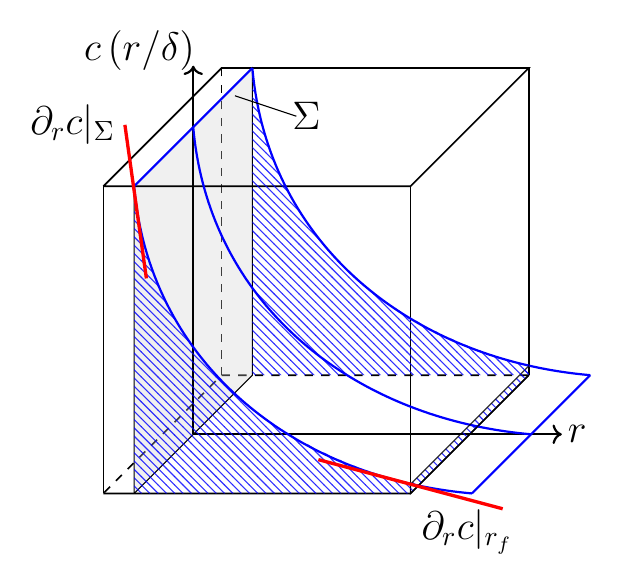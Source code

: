 \begin{tikzpicture}[scale=1.3]
   \usetikzlibrary{patterns}
    % color plic plane
    \tikzstyle{plicfill} = [fill=black!20,fill opacity=0.3]
    % color plic plane-cell face
    \tikzstyle{cellfill} = [fill=black!30,fill opacity=0.8]
   % average concentration
    \tikzstyle{concfill} = [pattern=north west lines, opacity=0.8, pattern color=blue]
   % color flux area
    \tikzstyle{fluxfill} = [fill=gray!20,fill opacity=0.6]
   % annotations
    \tikzstyle{ann} = [fill=white,font=\footnotesize,inner sep=1pt]
   % general faces
    \tikzstyle{ghostfill} = [fill=white]
   % lines of drawing
    \tikzstyle{generalline} = [draw=black!100,semithick]
    \tikzstyle{coordinate} = [draw=black!100,thick]
    \tikzstyle{helpline} = [draw=black!100,thin]
    \tikzstyle{generaldashedline} = [dashed,draw=black!100,semithick]

  % cube coordinates
   \newcommand{\cubewidth}{3}
   \newcommand{\xc}{0.0}
   \newcommand{\yc}{0.0}
   \newcommand{\zc}{0.0}
   \coordinate (p1) at (\xc,\yc,\zc);
   \coordinate (p2) at (\xc+\cubewidth,\yc,\zc);
   \coordinate (p3) at (\xc+\cubewidth,\yc,\zc-\cubewidth);
   \coordinate (p4) at (\xc,\yc,\zc-\cubewidth);
   \coordinate (p5) at (\xc,\yc+\cubewidth,\zc);
   \coordinate (p6) at (\xc+\cubewidth,\yc+\cubewidth,\zc);
   \coordinate (p7) at (\xc+\cubewidth,\yc+\cubewidth,\zc-\cubewidth);
   \coordinate (p8) at (\xc,\yc+\cubewidth,\zc-\cubewidth);

   % cube bottom
   \draw[generalline] (p1)--(p2)--(p3);
   \draw[generaldashedline](p3)--(p4)--(p1);
  % cube back
   \draw[generalline] (p3)--(p7);
   \draw[generaldashedline] (p4)--(p8);

   % face coordinates
   \coordinate (pl1) at (\xc+0.1*\cubewidth,\yc,\zc);
   \coordinate (pl2) at (\xc+0.1*\cubewidth,\yc,\zc-\cubewidth);
   \coordinate (pl3) at (\xc+\cubewidth,\yc+0.2*\cubewidth,\zc-\cubewidth);
   \coordinate (pl4) at (\xc+0.1*\cubewidth,\yc+\cubewidth,\zc-\cubewidth);
   \coordinate (pl5) at (0.1*\cubewidth,\yc+\cubewidth,\zc);

  %\filldraw[plicfill] (pl1)--(pl2)--(pl4)--(pl5)--(pl1);
  %\filldraw[ghostfill] (pl1)--(pl5)--(p5)--(p1)--(pl1);
 % \filldraw[ghostfill] (pl5)--(pl4)--(p8)--(p5);

  % original coordinate system
  \newcommand{\coordlength}{0.2*\cubewidth}
  \newcommand{\cdist}{0.2*\cubewidth}
  \newcommand{\adist}{0.28*\cubewidth}
  \coordinate (c0) at (\xc-\cdist,\yc-\cdist,\zc+\cdist);
 % \coordinate (cxe) at (\xc-\cdist+\coordlength,\yc-\cdist,\zc+\cdist);
 % \draw[arrows=->,coordinate] (c0)--(cxe);
 % \coordinate (cxa) at (\xc-\cdist+\adist,\yc-\cdist,\zc+\cdist);
%  \draw[ann] (cxa) node {$x$};
 % \coordinate (cye) at (\xc-\cdist,\yc-\cdist+\coordlength,\zc+\cdist);
 % \draw[arrows=->,coordinate] (c0)--(cye);
%  \coordinate (cya) at (\xc-\cdist,\yc-\cdist+\adist,\zc+\cdist);
%  \draw[ann] (cya) node {$z$};
 % \coordinate (cze) at (\xc-\cdist,\yc-\cdist,\zc+\cdist-\coordlength);
%  \draw[arrows=->,coordinate] (c0)--(cze);
 % \coordinate (cza) at (\xc-\cdist,\yc-\cdist,\zc+\cdist-\adist);
%  \draw[ann] (cza) node {$y$};


  % plic face
  \filldraw[plicfill] (pl1)--(pl2)--(pl4)--(pl5)--(pl1);
  % cube front
   \draw[generalline] (p1)--(p5);
   \draw[generalline] (p2)--(p6);
   % cube top
   \draw[generalline] (p5)--(p6)--(p7)--(p8)--(p5);
,\zc-\cubewidth);

% average concentration
  %\coordinate (ca1) at (\xc+0.1*\cubewidth,\yc+0.15*\cubewidth,\zc);
  %\coordinate (ca2) at (\xc+\cubewidth,\yc+0.15*\cubewidth,\zc);
  %\coordinate (ca3) at (\xc+\cubewidth,\yc+0.15*\cubewidth,\zc-\cubewidth);
  %\coordinate (ca4) at (\xc+0.1*\cubewidth,\yc+0.15*\cubewidth,\zc-\cubewidth);
  %\filldraw[concfill] (ca1)--(ca2)--(ca3)--(ca4)--(ca1);

% concentration coordinate system
  \coordinate (ccb) at (\xc+0.1*\cubewidth,\yc,\zc-0.5*\cubewidth);
  \coordinate (cce) at (\xc+0.1*\cubewidth,\yc+1.2*\cubewidth,\zc-0.5*\cubewidth);
  \coordinate (ccge) at (\xc+0.1*\cubewidth,\yc+1*\cubewidth,\zc-0.5*\cubewidth);
  \coordinate (cde) at (\xc+1.3*\cubewidth,\yc,\zc-0.5*\cubewidth);
  \coordinate (cdge) at (\xc+1.2*\cubewidth,\yc,\zc-0.5*\cubewidth);

  \draw[arrows=->,coordinate] (ccb)--(cce);
  \draw[arrows=->,coordinate] (ccb)--(cde);
%conc profile middle
  \path[out=-85,in=175, draw=blue!100,thick] (ccge) edge (cdge);
  \coordinate (cdea) at (\xc+1.35*\cubewidth,\yc,\zc-0.5*\cubewidth);
  \draw[ann] (cdea) node {\Large $r$};
  \coordinate (ccea) at (\xc-0.075*\cubewidth,\yc+1.25*\cubewidth,\zc-0.5*\cubewidth);
  \draw[ann] (ccea) node {\Large $c\left(r/\delta\right)$};

  \coordinate (ccge2) at (\xc+0.1*\cubewidth,\yc+1*\cubewidth,\zc);
  \coordinate (cdge2) at (\xc+1.2*\cubewidth,\yc,\zc);
%conc. profile front  
 \path[out=-85,in=175, draw=blue!100,thick] (ccge2) edge (cdge2);

  %\coordinate (ccge3) at (\xc+0.1*\cubewidth,\yc+0.7*\cubewidth,\zc-\cubewidth);
  \coordinate (cdge3) at (\xc+1.2*\cubewidth,\yc,\zc-\cubewidth);
%conc. profile back  
 \path[out=-85,in=175, draw=blue!100,thick] (pl4) edge (cdge3);
%conc profile up-left and down-right
  \path[draw=blue!100,thick] (pl5) edge (pl4);
  \path[draw=blue!100,thick] (cdge2) edge (cdge3);

  \coordinate (ca1) at (\xc+0.1*\cubewidth,\yc+0.22*\cubewidth,\zc);
  \coordinate (ca2) at (\xc+\cubewidth,\yc+0.22*\cubewidth,\zc);
  \coordinate (ca3) at (\xc+\cubewidth,\yc+0.22*\cubewidth,\zc-\cubewidth);
  \coordinate (ca4) at (\xc+0.1*\cubewidth,\yc+0.22*\cubewidth,\zc-\cubewidth);
  \coordinate (ca5) at (\xc+\cubewidth,\yc+0.03*\cubewidth,\zc);
  \coordinate (ca6) at (\xc+\cubewidth,\yc+0.03*\cubewidth,\zc-\cubewidth);

  % fill face concentration
 %right face 
 \filldraw[concfill] (ca5)--(ca6)--(p3)--(p2)--(ca5);
 %front face 
 \fill[concfill] (pl1)--(ccge2) to[out=-85,in=165] (\xc+\cubewidth,\yc+0.09,\zc)--(p2);
%back face
  \fill[concfill] (pl2)--(pl4) to[out=-85,in=165] (\xc+\cubewidth,\yc+0.09,\zc-\cubewidth)--(p3);


 % \coordinate (gdxann) at (\xc+0.5*\cubewidth,\yc+0.2*\cubewidth,\zc+0.3*\cubewidth);
%  \draw[ann] (gdxann) node {$\bar{c}_{face}$};

% gradients
 %interface
  \coordinate (gsig1) at (\xc+0.07*\cubewidth,\yc+1.2*\cubewidth,\zc);
  \coordinate (gsig2) at (\xc+0.14*\cubewidth,\yc+0.7*\cubewidth,\zc);
  \path[draw=red!100,very thick] (gsig1) edge (gsig2);
  \coordinate (gsigann) at (\xc-0.1*\cubewidth,\yc+1.2*\cubewidth,\zc);
  \draw[ann] (gsigann) node {\Large $\partial_r c |_{\Sigma}$};

 %first cell
  \coordinate (gdx1) at (\xc+0.7*\cubewidth,\yc+0.11*\cubewidth,\zc);
  \coordinate (gdx2) at (\xc+1.3*\cubewidth,\yc-0.05*\cubewidth,\zc);
  \path[draw=red!100,very thick] (gdx1) edge (gdx2);
  \coordinate (gdxann) at (\xc+1.3*\cubewidth,\yc-0.01*\cubewidth,\zc+0.3*\cubewidth);
  \draw[ann] (gdxann) node {\Large $\partial_r c |_{r_f}$};

  \node at (\xc+0.8\cubewidth,\yc+2.5\cubewidth,\zc-\cubewidth) {\Large $\Sigma$};
  \draw[](\xc+0.7\cubewidth,\yc+2.5\cubewidth,\zc-\cubewidth)--(\xc+0.1\cubewidth,\yc+2.7\cubewidth,\zc-\cubewidth);








\end{tikzpicture}